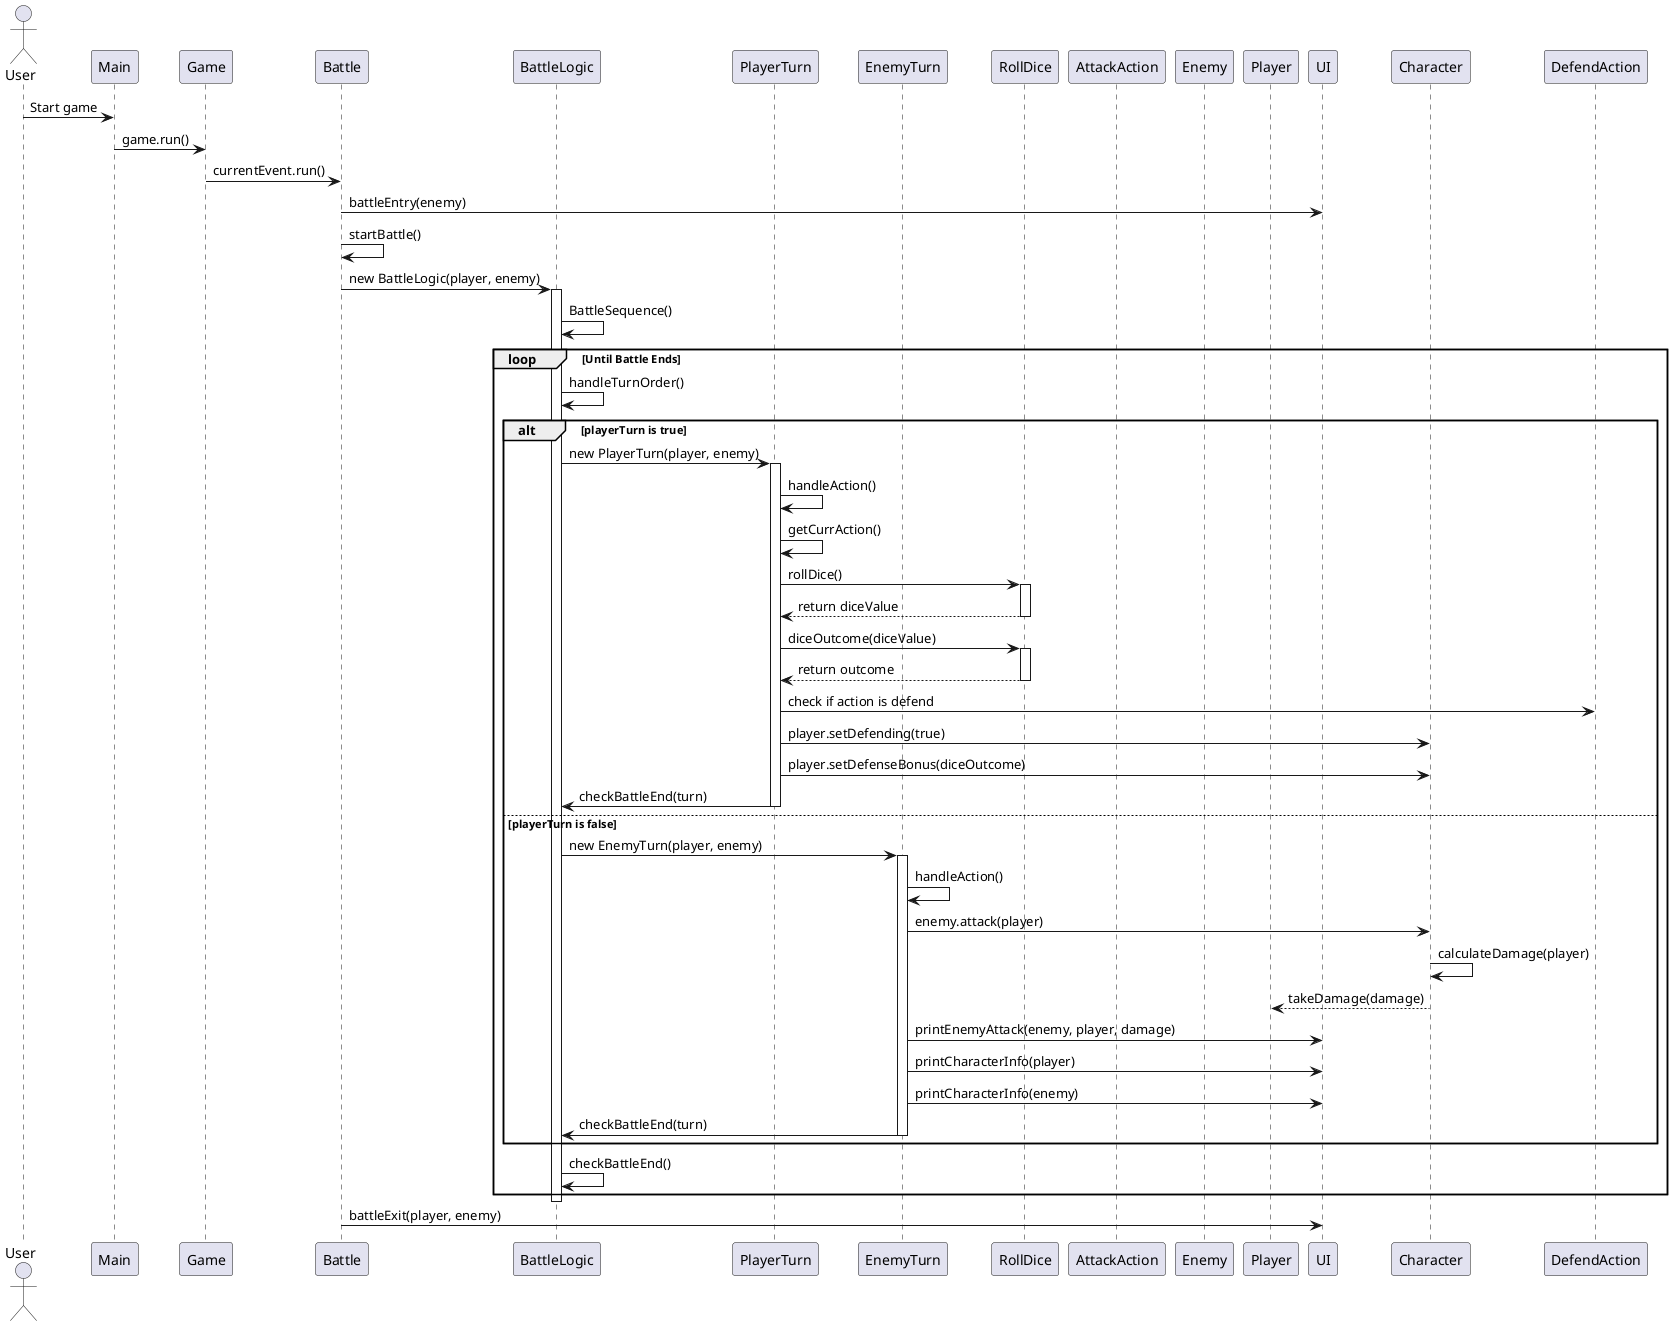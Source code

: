 @startuml

actor User
participant "Main" as Main
participant "Game" as Game
participant "Battle" as Battle
participant "BattleLogic" as BattleLogic
participant "PlayerTurn" as PlayerTurn
participant "EnemyTurn" as EnemyTurn
participant "RollDice" as RollDice
participant "AttackAction" as AttackAction
participant "Enemy" as Enemy
participant "Player" as Player
participant "UI" as UI
participant "Character" as Character

User -> Main: Start game
Main -> Game: game.run()
Game -> Battle: currentEvent.run()

Battle -> UI: battleEntry(enemy)

Battle -> Battle: startBattle()
Battle -> BattleLogic: new BattleLogic(player, enemy)
activate BattleLogic
BattleLogic -> BattleLogic: BattleSequence()

loop Until Battle Ends
    BattleLogic -> BattleLogic: handleTurnOrder()

    alt playerTurn is true
        BattleLogic -> PlayerTurn: new PlayerTurn(player, enemy)
        activate PlayerTurn
        PlayerTurn -> PlayerTurn: handleAction()

        PlayerTurn -> PlayerTurn: getCurrAction()
        PlayerTurn -> RollDice: rollDice()
        activate RollDice
        RollDice --> PlayerTurn: return diceValue
        deactivate RollDice

        PlayerTurn -> RollDice: diceOutcome(diceValue)
        activate RollDice
        RollDice --> PlayerTurn: return outcome
        deactivate RollDice

        PlayerTurn -> DefendAction: check if action is defend
        PlayerTurn -> Character: player.setDefending(true)
        PlayerTurn -> Character: player.setDefenseBonus(diceOutcome)
        PlayerTurn -> BattleLogic: checkBattleEnd(turn)
        deactivate PlayerTurn

    else playerTurn is false
        BattleLogic -> EnemyTurn: new EnemyTurn(player, enemy)
        activate EnemyTurn
        EnemyTurn -> EnemyTurn: handleAction()
        EnemyTurn -> Character: enemy.attack(player)
        Character -> Character: calculateDamage(player)
        Character --> Player: takeDamage(damage)
        EnemyTurn -> UI: printEnemyAttack(enemy, player, damage)

        EnemyTurn -> UI: printCharacterInfo(player)
        EnemyTurn -> UI: printCharacterInfo(enemy)
        EnemyTurn -> BattleLogic: checkBattleEnd(turn)
        deactivate EnemyTurn
    end

    BattleLogic -> BattleLogic: checkBattleEnd()
end
deactivate BattleLogic

Battle -> UI: battleExit(player, enemy)

@enduml


